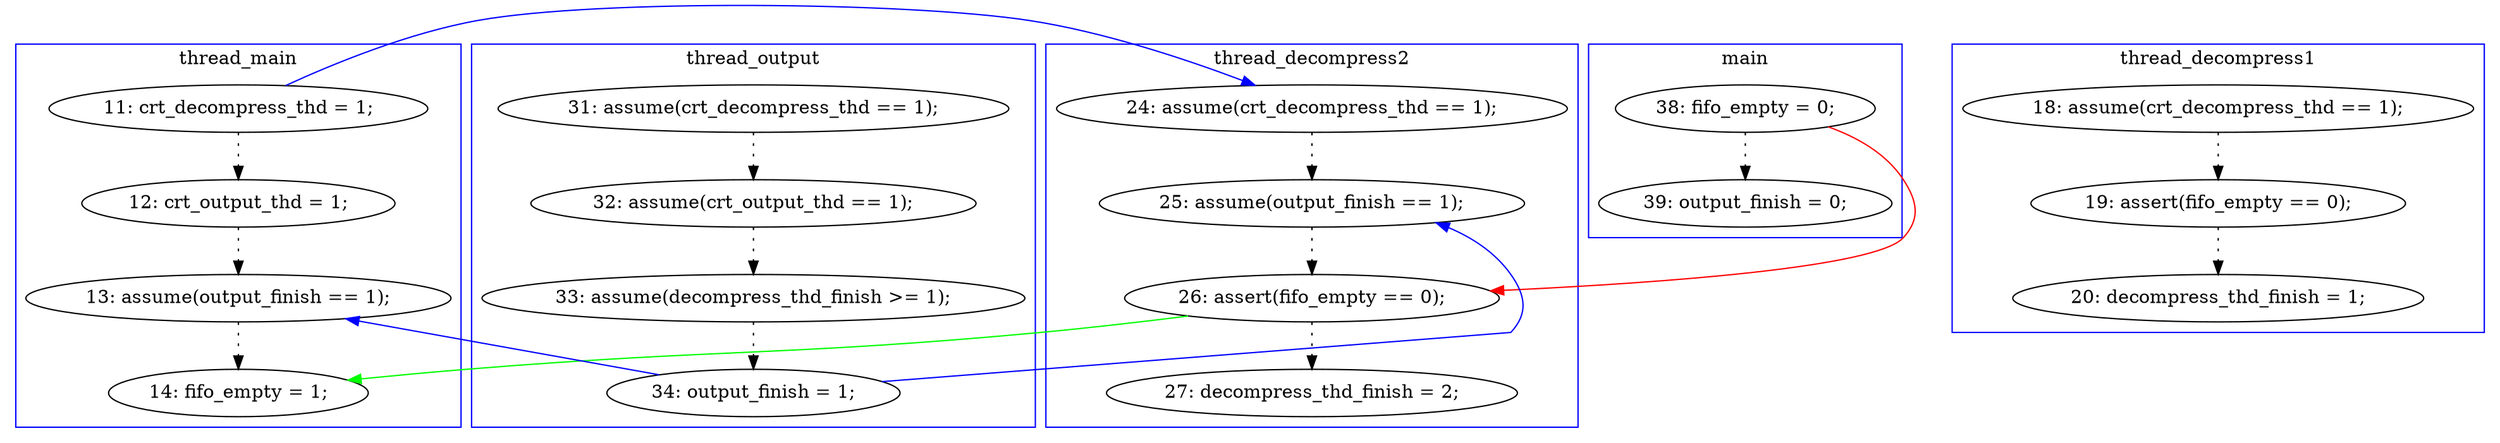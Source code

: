 digraph ProofObject {
	9 -> 11 [style = dotted, color = black]
	2 -> 25 [color = Red, constraint = false]
	18 -> 19 [style = dotted, color = black]
	20 -> 23 [style = dotted, color = black]
	16 -> 18 [style = dotted, color = black]
	25 -> 31 [color = Green, constraint = false]
	11 -> 27 [style = dotted, color = black]
	13 -> 21 [style = dotted, color = black]
	12 -> 13 [style = dotted, color = black]
	22 -> 23 [color = Blue, constraint = false]
	9 -> 20 [color = Blue, constraint = false]
	2 -> 3 [style = dotted, color = black]
	22 -> 27 [color = Blue, constraint = false]
	25 -> 29 [style = dotted, color = black]
	21 -> 22 [style = dotted, color = black]
	23 -> 25 [style = dotted, color = black]
	27 -> 31 [style = dotted, color = black]
	subgraph cluster0 {
		label = main
		color = blue
		3  [label = "39: output_finish = 0;"]
		2  [label = "38: fifo_empty = 0;"]
	}
	subgraph cluster3 {
		label = thread_decompress2
		color = blue
		20  [label = "24: assume(crt_decompress_thd == 1);"]
		23  [label = "25: assume(output_finish == 1);"]
		29  [label = "27: decompress_thd_finish = 2;"]
		25  [label = "26: assert(fifo_empty == 0);"]
	}
	subgraph cluster1 {
		label = thread_main
		color = blue
		11  [label = "12: crt_output_thd = 1;"]
		31  [label = "14: fifo_empty = 1;"]
		9  [label = "11: crt_decompress_thd = 1;"]
		27  [label = "13: assume(output_finish == 1);"]
	}
	subgraph cluster2 {
		label = thread_decompress1
		color = blue
		16  [label = "18: assume(crt_decompress_thd == 1);"]
		19  [label = "20: decompress_thd_finish = 1;"]
		18  [label = "19: assert(fifo_empty == 0);"]
	}
	subgraph cluster4 {
		label = thread_output
		color = blue
		22  [label = "34: output_finish = 1;"]
		21  [label = "33: assume(decompress_thd_finish >= 1);"]
		12  [label = "31: assume(crt_decompress_thd == 1);"]
		13  [label = "32: assume(crt_output_thd == 1);"]
	}
}